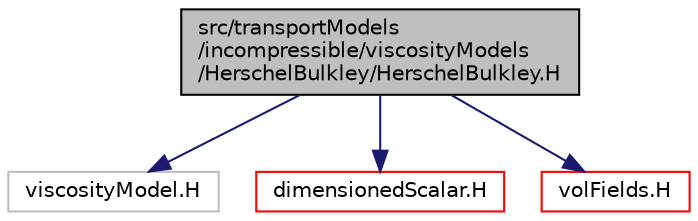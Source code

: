 digraph "src/transportModels/incompressible/viscosityModels/HerschelBulkley/HerschelBulkley.H"
{
  bgcolor="transparent";
  edge [fontname="Helvetica",fontsize="10",labelfontname="Helvetica",labelfontsize="10"];
  node [fontname="Helvetica",fontsize="10",shape=record];
  Node0 [label="src/transportModels\l/incompressible/viscosityModels\l/HerschelBulkley/HerschelBulkley.H",height=0.2,width=0.4,color="black", fillcolor="grey75", style="filled", fontcolor="black"];
  Node0 -> Node1 [color="midnightblue",fontsize="10",style="solid",fontname="Helvetica"];
  Node1 [label="viscosityModel.H",height=0.2,width=0.4,color="grey75"];
  Node0 -> Node2 [color="midnightblue",fontsize="10",style="solid",fontname="Helvetica"];
  Node2 [label="dimensionedScalar.H",height=0.2,width=0.4,color="red",URL="$a10061.html"];
  Node0 -> Node123 [color="midnightblue",fontsize="10",style="solid",fontname="Helvetica"];
  Node123 [label="volFields.H",height=0.2,width=0.4,color="red",URL="$a02912.html"];
}
